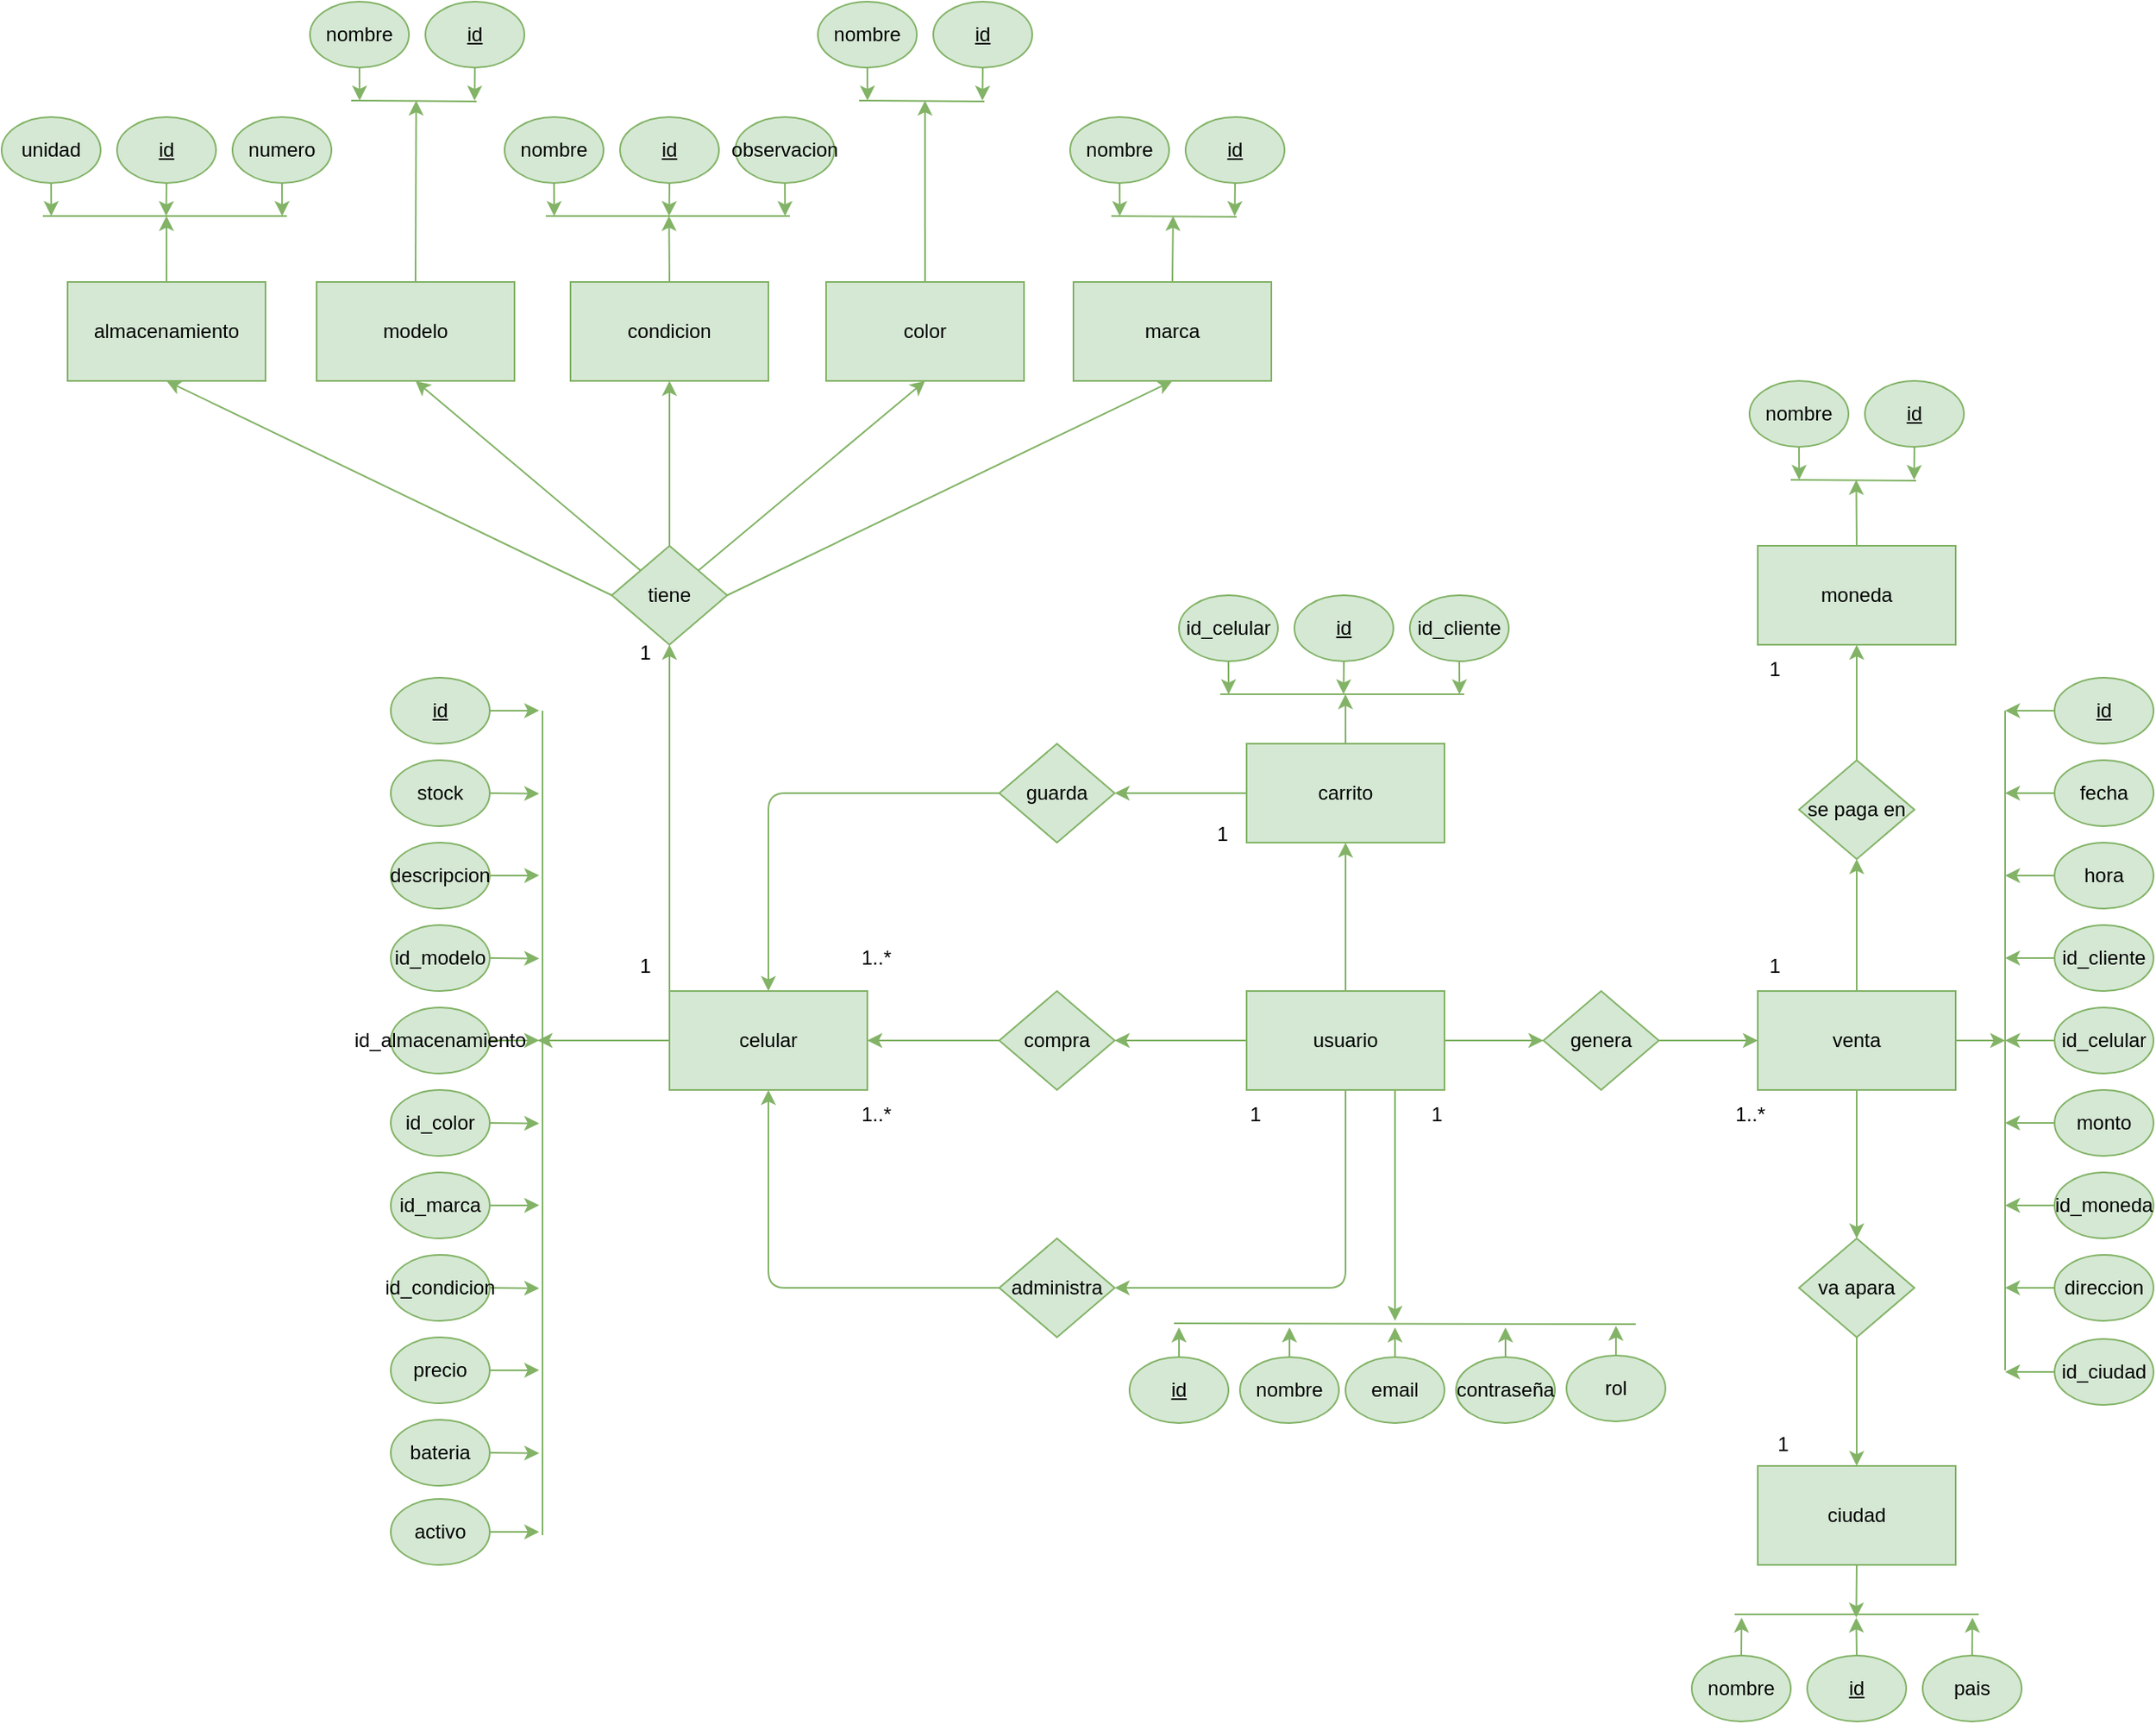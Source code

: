 <mxfile>
    <diagram id="zddCxgK0BgVcMAJ4Czrn" name="Page-1">
        <mxGraphModel dx="1606" dy="1636" grid="1" gridSize="10" guides="1" tooltips="1" connect="1" arrows="1" fold="1" page="1" pageScale="1" pageWidth="850" pageHeight="1100" math="0" shadow="0">
            <root>
                <mxCell id="0"/>
                <mxCell id="1" parent="0"/>
                <mxCell id="18" style="edgeStyle=none;html=1;exitX=0;exitY=0.5;exitDx=0;exitDy=0;entryX=1;entryY=0.5;entryDx=0;entryDy=0;fillColor=#d5e8d4;strokeColor=#82b366;" parent="1" source="3" target="16" edge="1">
                    <mxGeometry relative="1" as="geometry"/>
                </mxCell>
                <mxCell id="20" style="edgeStyle=none;html=1;exitX=0.5;exitY=1;exitDx=0;exitDy=0;entryX=1;entryY=0.5;entryDx=0;entryDy=0;fillColor=#d5e8d4;strokeColor=#82b366;" parent="1" source="3" target="17" edge="1">
                    <mxGeometry relative="1" as="geometry">
                        <Array as="points">
                            <mxPoint x="690" y="550"/>
                        </Array>
                    </mxGeometry>
                </mxCell>
                <mxCell id="39" style="edgeStyle=none;html=1;exitX=0.5;exitY=0;exitDx=0;exitDy=0;entryX=0.5;entryY=1;entryDx=0;entryDy=0;fillColor=#d5e8d4;strokeColor=#82b366;" parent="1" source="3" target="38" edge="1">
                    <mxGeometry relative="1" as="geometry"/>
                </mxCell>
                <mxCell id="49" style="edgeStyle=none;html=1;exitX=1;exitY=0.5;exitDx=0;exitDy=0;entryX=0;entryY=0.5;entryDx=0;entryDy=0;fillColor=#d5e8d4;strokeColor=#82b366;" parent="1" source="3" target="48" edge="1">
                    <mxGeometry relative="1" as="geometry"/>
                </mxCell>
                <mxCell id="77" style="edgeStyle=none;html=1;exitX=0.75;exitY=1;exitDx=0;exitDy=0;fillColor=#d5e8d4;strokeColor=#82b366;" parent="1" source="3" edge="1">
                    <mxGeometry relative="1" as="geometry">
                        <mxPoint x="720" y="570" as="targetPoint"/>
                    </mxGeometry>
                </mxCell>
                <mxCell id="3" value="usuario" style="rounded=0;whiteSpace=wrap;html=1;fillColor=#d5e8d4;strokeColor=#82b366;" parent="1" vertex="1">
                    <mxGeometry x="630" y="370" width="120" height="60" as="geometry"/>
                </mxCell>
                <mxCell id="26" style="edgeStyle=none;html=1;exitX=0;exitY=0.5;exitDx=0;exitDy=0;fillColor=#d5e8d4;strokeColor=#82b366;" parent="1" source="4" edge="1">
                    <mxGeometry relative="1" as="geometry">
                        <mxPoint x="200" y="400" as="targetPoint"/>
                    </mxGeometry>
                </mxCell>
                <mxCell id="110" style="edgeStyle=none;html=1;exitX=0;exitY=0;exitDx=0;exitDy=0;entryX=0.5;entryY=1;entryDx=0;entryDy=0;fillColor=#d5e8d4;strokeColor=#82b366;" edge="1" parent="1" source="4" target="109">
                    <mxGeometry relative="1" as="geometry"/>
                </mxCell>
                <mxCell id="4" value="celular" style="rounded=0;whiteSpace=wrap;html=1;fillColor=#d5e8d4;strokeColor=#82b366;" parent="1" vertex="1">
                    <mxGeometry x="280" y="370" width="120" height="60" as="geometry"/>
                </mxCell>
                <mxCell id="27" style="edgeStyle=none;html=1;exitX=1;exitY=0.5;exitDx=0;exitDy=0;fillColor=#d5e8d4;strokeColor=#82b366;" parent="1" source="6" edge="1">
                    <mxGeometry relative="1" as="geometry">
                        <mxPoint x="201.0" y="199.931" as="targetPoint"/>
                    </mxGeometry>
                </mxCell>
                <mxCell id="6" value="&lt;u&gt;id&lt;/u&gt;" style="ellipse;whiteSpace=wrap;html=1;fillColor=#d5e8d4;strokeColor=#82b366;" parent="1" vertex="1">
                    <mxGeometry x="111" y="180" width="60" height="40" as="geometry"/>
                </mxCell>
                <mxCell id="28" style="edgeStyle=none;html=1;exitX=1;exitY=0.5;exitDx=0;exitDy=0;fillColor=#d5e8d4;strokeColor=#82b366;" parent="1" source="7" edge="1">
                    <mxGeometry relative="1" as="geometry">
                        <mxPoint x="201.0" y="250.276" as="targetPoint"/>
                    </mxGeometry>
                </mxCell>
                <mxCell id="7" value="stock" style="ellipse;whiteSpace=wrap;html=1;fillColor=#d5e8d4;strokeColor=#82b366;" parent="1" vertex="1">
                    <mxGeometry x="111" y="230" width="60" height="40" as="geometry"/>
                </mxCell>
                <mxCell id="29" style="edgeStyle=none;html=1;exitX=1;exitY=0.5;exitDx=0;exitDy=0;fillColor=#d5e8d4;strokeColor=#82b366;" parent="1" source="8" edge="1">
                    <mxGeometry relative="1" as="geometry">
                        <mxPoint x="201.0" y="299.931" as="targetPoint"/>
                    </mxGeometry>
                </mxCell>
                <mxCell id="8" value="descripcion" style="ellipse;whiteSpace=wrap;html=1;fillColor=#d5e8d4;strokeColor=#82b366;" parent="1" vertex="1">
                    <mxGeometry x="111" y="280" width="60" height="40" as="geometry"/>
                </mxCell>
                <mxCell id="30" style="edgeStyle=none;html=1;exitX=1;exitY=0.5;exitDx=0;exitDy=0;fillColor=#d5e8d4;strokeColor=#82b366;" parent="1" source="9" edge="1">
                    <mxGeometry relative="1" as="geometry">
                        <mxPoint x="201.0" y="350.276" as="targetPoint"/>
                    </mxGeometry>
                </mxCell>
                <mxCell id="9" value="id_modelo" style="ellipse;whiteSpace=wrap;html=1;fillColor=#d5e8d4;strokeColor=#82b366;" parent="1" vertex="1">
                    <mxGeometry x="111" y="330" width="60" height="40" as="geometry"/>
                </mxCell>
                <mxCell id="32" style="edgeStyle=none;html=1;exitX=1;exitY=0.5;exitDx=0;exitDy=0;fillColor=#d5e8d4;strokeColor=#82b366;" parent="1" source="10" edge="1">
                    <mxGeometry relative="1" as="geometry">
                        <mxPoint x="201.0" y="450.276" as="targetPoint"/>
                    </mxGeometry>
                </mxCell>
                <mxCell id="10" value="id_color" style="ellipse;whiteSpace=wrap;html=1;fillColor=#d5e8d4;strokeColor=#82b366;" parent="1" vertex="1">
                    <mxGeometry x="111" y="430" width="60" height="40" as="geometry"/>
                </mxCell>
                <mxCell id="31" style="edgeStyle=none;html=1;exitX=1;exitY=0.5;exitDx=0;exitDy=0;fillColor=#d5e8d4;strokeColor=#82b366;" parent="1" source="11" edge="1">
                    <mxGeometry relative="1" as="geometry">
                        <mxPoint x="201.0" y="399.931" as="targetPoint"/>
                    </mxGeometry>
                </mxCell>
                <mxCell id="11" value="id_almacenamiento" style="ellipse;whiteSpace=wrap;html=1;fillColor=#d5e8d4;strokeColor=#82b366;" parent="1" vertex="1">
                    <mxGeometry x="111" y="380" width="60" height="40" as="geometry"/>
                </mxCell>
                <mxCell id="33" style="edgeStyle=none;html=1;exitX=1;exitY=0.5;exitDx=0;exitDy=0;fillColor=#d5e8d4;strokeColor=#82b366;" parent="1" source="12" edge="1">
                    <mxGeometry relative="1" as="geometry">
                        <mxPoint x="201.0" y="499.931" as="targetPoint"/>
                    </mxGeometry>
                </mxCell>
                <mxCell id="12" value="id_marca" style="ellipse;whiteSpace=wrap;html=1;fillColor=#d5e8d4;strokeColor=#82b366;" parent="1" vertex="1">
                    <mxGeometry x="111" y="480" width="60" height="40" as="geometry"/>
                </mxCell>
                <mxCell id="35" style="edgeStyle=none;html=1;exitX=1;exitY=0.5;exitDx=0;exitDy=0;fillColor=#d5e8d4;strokeColor=#82b366;" parent="1" source="13" edge="1">
                    <mxGeometry relative="1" as="geometry">
                        <mxPoint x="201.0" y="550.276" as="targetPoint"/>
                    </mxGeometry>
                </mxCell>
                <mxCell id="13" value="id_condicion" style="ellipse;whiteSpace=wrap;html=1;fillColor=#d5e8d4;strokeColor=#82b366;" parent="1" vertex="1">
                    <mxGeometry x="111" y="530" width="60" height="40" as="geometry"/>
                </mxCell>
                <mxCell id="36" style="edgeStyle=none;html=1;exitX=1;exitY=0.5;exitDx=0;exitDy=0;fillColor=#d5e8d4;strokeColor=#82b366;" parent="1" source="14" edge="1">
                    <mxGeometry relative="1" as="geometry">
                        <mxPoint x="201.0" y="599.931" as="targetPoint"/>
                    </mxGeometry>
                </mxCell>
                <mxCell id="14" value="precio" style="ellipse;whiteSpace=wrap;html=1;fillColor=#d5e8d4;strokeColor=#82b366;" parent="1" vertex="1">
                    <mxGeometry x="111" y="580" width="60" height="40" as="geometry"/>
                </mxCell>
                <mxCell id="37" style="edgeStyle=none;html=1;exitX=1;exitY=0.5;exitDx=0;exitDy=0;fillColor=#d5e8d4;strokeColor=#82b366;" parent="1" source="15" edge="1">
                    <mxGeometry relative="1" as="geometry">
                        <mxPoint x="201.0" y="650.276" as="targetPoint"/>
                    </mxGeometry>
                </mxCell>
                <mxCell id="15" value="bateria" style="ellipse;whiteSpace=wrap;html=1;fillColor=#d5e8d4;strokeColor=#82b366;" parent="1" vertex="1">
                    <mxGeometry x="111" y="630" width="60" height="40" as="geometry"/>
                </mxCell>
                <mxCell id="19" style="edgeStyle=none;html=1;exitX=0;exitY=0.5;exitDx=0;exitDy=0;entryX=1;entryY=0.5;entryDx=0;entryDy=0;fillColor=#d5e8d4;strokeColor=#82b366;" parent="1" source="16" target="4" edge="1">
                    <mxGeometry relative="1" as="geometry"/>
                </mxCell>
                <mxCell id="16" value="compra" style="rhombus;whiteSpace=wrap;html=1;fillColor=#d5e8d4;strokeColor=#82b366;" parent="1" vertex="1">
                    <mxGeometry x="480" y="370" width="70" height="60" as="geometry"/>
                </mxCell>
                <mxCell id="21" style="edgeStyle=none;html=1;exitX=0;exitY=0.5;exitDx=0;exitDy=0;entryX=0.5;entryY=1;entryDx=0;entryDy=0;fillColor=#d5e8d4;strokeColor=#82b366;" parent="1" source="17" target="4" edge="1">
                    <mxGeometry relative="1" as="geometry">
                        <Array as="points">
                            <mxPoint x="340" y="550"/>
                        </Array>
                    </mxGeometry>
                </mxCell>
                <mxCell id="17" value="administra" style="rhombus;whiteSpace=wrap;html=1;fillColor=#d5e8d4;strokeColor=#82b366;" parent="1" vertex="1">
                    <mxGeometry x="480" y="520" width="70" height="60" as="geometry"/>
                </mxCell>
                <mxCell id="22" value="1..*" style="text;html=1;align=center;verticalAlign=middle;resizable=0;points=[];autosize=1;strokeColor=none;fillColor=none;" parent="1" vertex="1">
                    <mxGeometry x="385" y="430" width="40" height="30" as="geometry"/>
                </mxCell>
                <mxCell id="23" value="1" style="text;html=1;align=center;verticalAlign=middle;resizable=0;points=[];autosize=1;strokeColor=none;fillColor=none;" parent="1" vertex="1">
                    <mxGeometry x="620" y="430" width="30" height="30" as="geometry"/>
                </mxCell>
                <mxCell id="24" value="" style="endArrow=none;html=1;fillColor=#d5e8d4;strokeColor=#82b366;" parent="1" edge="1">
                    <mxGeometry width="50" height="50" relative="1" as="geometry">
                        <mxPoint x="203" y="700" as="sourcePoint"/>
                        <mxPoint x="203" y="200" as="targetPoint"/>
                    </mxGeometry>
                </mxCell>
                <mxCell id="41" style="edgeStyle=none;html=1;exitX=0;exitY=0.5;exitDx=0;exitDy=0;entryX=1;entryY=0.5;entryDx=0;entryDy=0;fillColor=#d5e8d4;strokeColor=#82b366;" parent="1" source="38" target="40" edge="1">
                    <mxGeometry relative="1" as="geometry"/>
                </mxCell>
                <mxCell id="98" style="edgeStyle=none;html=1;exitX=0.5;exitY=0;exitDx=0;exitDy=0;fillColor=#d5e8d4;strokeColor=#82b366;" parent="1" source="38" edge="1">
                    <mxGeometry relative="1" as="geometry">
                        <mxPoint x="689.935" y="190" as="targetPoint"/>
                    </mxGeometry>
                </mxCell>
                <mxCell id="38" value="carrito" style="rounded=0;whiteSpace=wrap;html=1;fillColor=#d5e8d4;strokeColor=#82b366;" parent="1" vertex="1">
                    <mxGeometry x="630" y="220" width="120" height="60" as="geometry"/>
                </mxCell>
                <mxCell id="42" style="edgeStyle=none;html=1;exitX=0;exitY=0.5;exitDx=0;exitDy=0;entryX=0.5;entryY=0;entryDx=0;entryDy=0;fillColor=#d5e8d4;strokeColor=#82b366;" parent="1" source="40" target="4" edge="1">
                    <mxGeometry relative="1" as="geometry">
                        <Array as="points">
                            <mxPoint x="340" y="250"/>
                        </Array>
                    </mxGeometry>
                </mxCell>
                <mxCell id="40" value="guarda" style="rhombus;whiteSpace=wrap;html=1;fillColor=#d5e8d4;strokeColor=#82b366;" parent="1" vertex="1">
                    <mxGeometry x="480" y="220" width="70" height="60" as="geometry"/>
                </mxCell>
                <mxCell id="43" value="1..*" style="text;html=1;align=center;verticalAlign=middle;resizable=0;points=[];autosize=1;strokeColor=none;fillColor=none;" parent="1" vertex="1">
                    <mxGeometry x="385" y="335" width="40" height="30" as="geometry"/>
                </mxCell>
                <mxCell id="44" value="1" style="text;html=1;align=center;verticalAlign=middle;resizable=0;points=[];autosize=1;strokeColor=none;fillColor=none;" parent="1" vertex="1">
                    <mxGeometry x="600" y="260" width="30" height="30" as="geometry"/>
                </mxCell>
                <mxCell id="46" style="edgeStyle=none;html=1;exitX=1;exitY=0.5;exitDx=0;exitDy=0;fillColor=#d5e8d4;strokeColor=#82b366;" parent="1" source="45" edge="1">
                    <mxGeometry relative="1" as="geometry">
                        <mxPoint x="201" y="698" as="targetPoint"/>
                    </mxGeometry>
                </mxCell>
                <mxCell id="45" value="activo" style="ellipse;whiteSpace=wrap;html=1;fillColor=#d5e8d4;strokeColor=#82b366;" parent="1" vertex="1">
                    <mxGeometry x="111" y="678" width="60" height="40" as="geometry"/>
                </mxCell>
                <mxCell id="63" style="edgeStyle=none;html=1;exitX=1;exitY=0.5;exitDx=0;exitDy=0;fillColor=#d5e8d4;strokeColor=#82b366;" parent="1" source="47" edge="1">
                    <mxGeometry relative="1" as="geometry">
                        <mxPoint x="1090" y="400" as="targetPoint"/>
                    </mxGeometry>
                </mxCell>
                <mxCell id="161" style="edgeStyle=none;html=1;exitX=0.5;exitY=0;exitDx=0;exitDy=0;entryX=0.5;entryY=1;entryDx=0;entryDy=0;fillColor=#d5e8d4;strokeColor=#82b366;" edge="1" parent="1" source="47" target="157">
                    <mxGeometry relative="1" as="geometry"/>
                </mxCell>
                <mxCell id="163" style="edgeStyle=none;html=1;exitX=0.5;exitY=1;exitDx=0;exitDy=0;fillColor=#d5e8d4;strokeColor=#82b366;" edge="1" parent="1" source="47">
                    <mxGeometry relative="1" as="geometry">
                        <mxPoint x="1000" y="520" as="targetPoint"/>
                    </mxGeometry>
                </mxCell>
                <mxCell id="47" value="venta" style="rounded=0;whiteSpace=wrap;html=1;fillColor=#d5e8d4;strokeColor=#82b366;" parent="1" vertex="1">
                    <mxGeometry x="940" y="370" width="120" height="60" as="geometry"/>
                </mxCell>
                <mxCell id="50" style="edgeStyle=none;html=1;exitX=1;exitY=0.5;exitDx=0;exitDy=0;entryX=0;entryY=0.5;entryDx=0;entryDy=0;fillColor=#d5e8d4;strokeColor=#82b366;" parent="1" source="48" target="47" edge="1">
                    <mxGeometry relative="1" as="geometry"/>
                </mxCell>
                <mxCell id="48" value="genera" style="rhombus;whiteSpace=wrap;html=1;fillColor=#d5e8d4;strokeColor=#82b366;" parent="1" vertex="1">
                    <mxGeometry x="810" y="370" width="70" height="60" as="geometry"/>
                </mxCell>
                <mxCell id="51" value="1" style="text;html=1;align=center;verticalAlign=middle;resizable=0;points=[];autosize=1;strokeColor=none;fillColor=none;" parent="1" vertex="1">
                    <mxGeometry x="730" y="430" width="30" height="30" as="geometry"/>
                </mxCell>
                <mxCell id="52" value="1..*" style="text;html=1;align=center;verticalAlign=middle;resizable=0;points=[];autosize=1;strokeColor=none;fillColor=none;" parent="1" vertex="1">
                    <mxGeometry x="915" y="430" width="40" height="30" as="geometry"/>
                </mxCell>
                <mxCell id="68" style="edgeStyle=none;html=1;exitX=0;exitY=0.5;exitDx=0;exitDy=0;fillColor=#d5e8d4;strokeColor=#82b366;" parent="1" source="53" edge="1">
                    <mxGeometry relative="1" as="geometry">
                        <mxPoint x="1090" y="200" as="targetPoint"/>
                    </mxGeometry>
                </mxCell>
                <mxCell id="53" value="&lt;u&gt;id&lt;/u&gt;" style="ellipse;whiteSpace=wrap;html=1;fillColor=#d5e8d4;strokeColor=#82b366;" parent="1" vertex="1">
                    <mxGeometry x="1120" y="180" width="60" height="40" as="geometry"/>
                </mxCell>
                <mxCell id="67" style="edgeStyle=none;html=1;exitX=0;exitY=0.5;exitDx=0;exitDy=0;fillColor=#d5e8d4;strokeColor=#82b366;" parent="1" source="54" edge="1">
                    <mxGeometry relative="1" as="geometry">
                        <mxPoint x="1090" y="250" as="targetPoint"/>
                    </mxGeometry>
                </mxCell>
                <mxCell id="54" value="fecha" style="ellipse;whiteSpace=wrap;html=1;fillColor=#d5e8d4;strokeColor=#82b366;" parent="1" vertex="1">
                    <mxGeometry x="1120" y="230" width="60" height="40" as="geometry"/>
                </mxCell>
                <mxCell id="66" style="edgeStyle=none;html=1;exitX=0;exitY=0.5;exitDx=0;exitDy=0;fillColor=#d5e8d4;strokeColor=#82b366;" parent="1" source="55" edge="1">
                    <mxGeometry relative="1" as="geometry">
                        <mxPoint x="1090" y="300" as="targetPoint"/>
                    </mxGeometry>
                </mxCell>
                <mxCell id="55" value="hora" style="ellipse;whiteSpace=wrap;html=1;fillColor=#d5e8d4;strokeColor=#82b366;" parent="1" vertex="1">
                    <mxGeometry x="1120" y="280" width="60" height="40" as="geometry"/>
                </mxCell>
                <mxCell id="65" style="edgeStyle=none;html=1;exitX=0;exitY=0.5;exitDx=0;exitDy=0;fillColor=#d5e8d4;strokeColor=#82b366;" parent="1" source="56" edge="1">
                    <mxGeometry relative="1" as="geometry">
                        <mxPoint x="1090" y="350" as="targetPoint"/>
                    </mxGeometry>
                </mxCell>
                <mxCell id="56" value="id_cliente" style="ellipse;whiteSpace=wrap;html=1;fillColor=#d5e8d4;strokeColor=#82b366;" parent="1" vertex="1">
                    <mxGeometry x="1120" y="330" width="60" height="40" as="geometry"/>
                </mxCell>
                <mxCell id="71" style="edgeStyle=none;html=1;exitX=0;exitY=0.5;exitDx=0;exitDy=0;fillColor=#d5e8d4;strokeColor=#82b366;" parent="1" source="57" edge="1">
                    <mxGeometry relative="1" as="geometry">
                        <mxPoint x="1090" y="450" as="targetPoint"/>
                    </mxGeometry>
                </mxCell>
                <mxCell id="57" value="monto" style="ellipse;whiteSpace=wrap;html=1;fillColor=#d5e8d4;strokeColor=#82b366;" parent="1" vertex="1">
                    <mxGeometry x="1120" y="430" width="60" height="40" as="geometry"/>
                </mxCell>
                <mxCell id="64" style="edgeStyle=none;html=1;exitX=0;exitY=0.5;exitDx=0;exitDy=0;fillColor=#d5e8d4;strokeColor=#82b366;" parent="1" source="58" edge="1">
                    <mxGeometry relative="1" as="geometry">
                        <mxPoint x="1090" y="400" as="targetPoint"/>
                    </mxGeometry>
                </mxCell>
                <mxCell id="58" value="id_celular" style="ellipse;whiteSpace=wrap;html=1;fillColor=#d5e8d4;strokeColor=#82b366;" parent="1" vertex="1">
                    <mxGeometry x="1120" y="380" width="60" height="40" as="geometry"/>
                </mxCell>
                <mxCell id="70" style="edgeStyle=none;html=1;exitX=0;exitY=0.5;exitDx=0;exitDy=0;fillColor=#d5e8d4;strokeColor=#82b366;" parent="1" source="59" edge="1">
                    <mxGeometry relative="1" as="geometry">
                        <mxPoint x="1090" y="500" as="targetPoint"/>
                    </mxGeometry>
                </mxCell>
                <mxCell id="59" value="id_moneda" style="ellipse;whiteSpace=wrap;html=1;fillColor=#d5e8d4;strokeColor=#82b366;" parent="1" vertex="1">
                    <mxGeometry x="1120" y="480" width="60" height="40" as="geometry"/>
                </mxCell>
                <mxCell id="73" style="edgeStyle=none;html=1;exitX=0;exitY=0.5;exitDx=0;exitDy=0;fillColor=#d5e8d4;strokeColor=#82b366;" parent="1" source="60" edge="1">
                    <mxGeometry relative="1" as="geometry">
                        <mxPoint x="1090" y="550" as="targetPoint"/>
                    </mxGeometry>
                </mxCell>
                <mxCell id="60" value="direccion" style="ellipse;whiteSpace=wrap;html=1;fillColor=#d5e8d4;strokeColor=#82b366;" parent="1" vertex="1">
                    <mxGeometry x="1120" y="530" width="60" height="40" as="geometry"/>
                </mxCell>
                <mxCell id="74" style="edgeStyle=none;html=1;exitX=0;exitY=0.5;exitDx=0;exitDy=0;fillColor=#d5e8d4;strokeColor=#82b366;" parent="1" source="61" edge="1">
                    <mxGeometry relative="1" as="geometry">
                        <mxPoint x="1090" y="601" as="targetPoint"/>
                    </mxGeometry>
                </mxCell>
                <mxCell id="61" value="id_ciudad" style="ellipse;whiteSpace=wrap;html=1;fillColor=#d5e8d4;strokeColor=#82b366;" parent="1" vertex="1">
                    <mxGeometry x="1120" y="581" width="60" height="40" as="geometry"/>
                </mxCell>
                <mxCell id="62" value="" style="endArrow=none;html=1;fillColor=#d5e8d4;strokeColor=#82b366;" parent="1" edge="1">
                    <mxGeometry width="50" height="50" relative="1" as="geometry">
                        <mxPoint x="1090" y="600" as="sourcePoint"/>
                        <mxPoint x="1090" y="200" as="targetPoint"/>
                    </mxGeometry>
                </mxCell>
                <mxCell id="91" style="edgeStyle=none;html=1;exitX=0.5;exitY=0;exitDx=0;exitDy=0;fillColor=#d5e8d4;strokeColor=#82b366;" parent="1" source="83" edge="1">
                    <mxGeometry relative="1" as="geometry">
                        <mxPoint x="589" y="574" as="targetPoint"/>
                    </mxGeometry>
                </mxCell>
                <mxCell id="83" value="&lt;u&gt;id&lt;/u&gt;" style="ellipse;whiteSpace=wrap;html=1;fillColor=#d5e8d4;strokeColor=#82b366;" parent="1" vertex="1">
                    <mxGeometry x="559" y="592" width="60" height="40" as="geometry"/>
                </mxCell>
                <mxCell id="92" style="edgeStyle=none;html=1;exitX=0.5;exitY=0;exitDx=0;exitDy=0;fillColor=#d5e8d4;strokeColor=#82b366;" parent="1" source="84" edge="1">
                    <mxGeometry relative="1" as="geometry">
                        <mxPoint x="656" y="574" as="targetPoint"/>
                    </mxGeometry>
                </mxCell>
                <mxCell id="84" value="nombre" style="ellipse;whiteSpace=wrap;html=1;fillColor=#d5e8d4;strokeColor=#82b366;" parent="1" vertex="1">
                    <mxGeometry x="626" y="592" width="60" height="40" as="geometry"/>
                </mxCell>
                <mxCell id="93" style="edgeStyle=none;html=1;exitX=0.5;exitY=0;exitDx=0;exitDy=0;fillColor=#d5e8d4;strokeColor=#82b366;" parent="1" source="85" edge="1">
                    <mxGeometry relative="1" as="geometry">
                        <mxPoint x="720" y="574" as="targetPoint"/>
                    </mxGeometry>
                </mxCell>
                <mxCell id="85" value="email" style="ellipse;whiteSpace=wrap;html=1;fillColor=#d5e8d4;strokeColor=#82b366;" parent="1" vertex="1">
                    <mxGeometry x="690" y="592" width="60" height="40" as="geometry"/>
                </mxCell>
                <mxCell id="94" style="edgeStyle=none;html=1;exitX=0.5;exitY=0;exitDx=0;exitDy=0;fillColor=#d5e8d4;strokeColor=#82b366;" parent="1" source="86" edge="1">
                    <mxGeometry relative="1" as="geometry">
                        <mxPoint x="787" y="574" as="targetPoint"/>
                    </mxGeometry>
                </mxCell>
                <mxCell id="86" value="contraseña" style="ellipse;whiteSpace=wrap;html=1;fillColor=#d5e8d4;strokeColor=#82b366;" parent="1" vertex="1">
                    <mxGeometry x="757" y="592" width="60" height="40" as="geometry"/>
                </mxCell>
                <mxCell id="88" value="" style="endArrow=none;html=1;fillColor=#d5e8d4;strokeColor=#82b366;" parent="1" edge="1">
                    <mxGeometry width="50" height="50" relative="1" as="geometry">
                        <mxPoint x="586" y="571.5" as="sourcePoint"/>
                        <mxPoint x="866" y="572" as="targetPoint"/>
                    </mxGeometry>
                </mxCell>
                <mxCell id="99" style="edgeStyle=none;html=1;exitX=0.5;exitY=1;exitDx=0;exitDy=0;fillColor=#d5e8d4;strokeColor=#82b366;" parent="1" source="95" edge="1">
                    <mxGeometry relative="1" as="geometry">
                        <mxPoint x="619.097" y="190" as="targetPoint"/>
                    </mxGeometry>
                </mxCell>
                <mxCell id="95" value="id_celular" style="ellipse;whiteSpace=wrap;html=1;fillColor=#d5e8d4;strokeColor=#82b366;" parent="1" vertex="1">
                    <mxGeometry x="589" y="130" width="60" height="40" as="geometry"/>
                </mxCell>
                <mxCell id="100" style="edgeStyle=none;html=1;exitX=0.5;exitY=1;exitDx=0;exitDy=0;fillColor=#d5e8d4;strokeColor=#82b366;" parent="1" source="96" edge="1">
                    <mxGeometry relative="1" as="geometry">
                        <mxPoint x="688.774" y="190" as="targetPoint"/>
                    </mxGeometry>
                </mxCell>
                <mxCell id="96" value="&lt;u&gt;id&lt;/u&gt;" style="ellipse;whiteSpace=wrap;html=1;fillColor=#d5e8d4;strokeColor=#82b366;" parent="1" vertex="1">
                    <mxGeometry x="659" y="130" width="60" height="40" as="geometry"/>
                </mxCell>
                <mxCell id="97" value="" style="endArrow=none;html=1;fillColor=#d5e8d4;strokeColor=#82b366;" parent="1" edge="1">
                    <mxGeometry width="50" height="50" relative="1" as="geometry">
                        <mxPoint x="614" y="190" as="sourcePoint"/>
                        <mxPoint x="762" y="190" as="targetPoint"/>
                    </mxGeometry>
                </mxCell>
                <mxCell id="102" style="edgeStyle=none;html=1;exitX=0.5;exitY=1;exitDx=0;exitDy=0;fillColor=#d5e8d4;strokeColor=#82b366;" parent="1" source="101" edge="1">
                    <mxGeometry relative="1" as="geometry">
                        <mxPoint x="759.111" y="190" as="targetPoint"/>
                    </mxGeometry>
                </mxCell>
                <mxCell id="101" value="id_cliente" style="ellipse;whiteSpace=wrap;html=1;fillColor=#d5e8d4;strokeColor=#82b366;" parent="1" vertex="1">
                    <mxGeometry x="729" y="130" width="60" height="40" as="geometry"/>
                </mxCell>
                <mxCell id="105" style="edgeStyle=none;html=1;exitX=0.5;exitY=0;exitDx=0;exitDy=0;fillColor=#d5e8d4;strokeColor=#82b366;" parent="1" source="106" edge="1">
                    <mxGeometry relative="1" as="geometry">
                        <mxPoint x="854" y="573" as="targetPoint"/>
                    </mxGeometry>
                </mxCell>
                <mxCell id="106" value="rol" style="ellipse;whiteSpace=wrap;html=1;fillColor=#d5e8d4;strokeColor=#82b366;" parent="1" vertex="1">
                    <mxGeometry x="824" y="591" width="60" height="40" as="geometry"/>
                </mxCell>
                <mxCell id="116" style="edgeStyle=none;html=1;exitX=0.5;exitY=0;exitDx=0;exitDy=0;entryX=0.5;entryY=1;entryDx=0;entryDy=0;fillColor=#d5e8d4;strokeColor=#82b366;" edge="1" parent="1" source="109" target="113">
                    <mxGeometry relative="1" as="geometry"/>
                </mxCell>
                <mxCell id="117" style="edgeStyle=none;html=1;exitX=0;exitY=0;exitDx=0;exitDy=0;entryX=0.5;entryY=1;entryDx=0;entryDy=0;fillColor=#d5e8d4;strokeColor=#82b366;" edge="1" parent="1" source="109" target="111">
                    <mxGeometry relative="1" as="geometry"/>
                </mxCell>
                <mxCell id="118" style="edgeStyle=none;html=1;exitX=0;exitY=0.5;exitDx=0;exitDy=0;entryX=0.5;entryY=1;entryDx=0;entryDy=0;fillColor=#d5e8d4;strokeColor=#82b366;" edge="1" parent="1" source="109" target="114">
                    <mxGeometry relative="1" as="geometry"/>
                </mxCell>
                <mxCell id="119" style="edgeStyle=none;html=1;exitX=1;exitY=0;exitDx=0;exitDy=0;entryX=0.5;entryY=1;entryDx=0;entryDy=0;fillColor=#d5e8d4;strokeColor=#82b366;" edge="1" parent="1" source="109" target="112">
                    <mxGeometry relative="1" as="geometry"/>
                </mxCell>
                <mxCell id="120" style="edgeStyle=none;html=1;exitX=1;exitY=0.5;exitDx=0;exitDy=0;entryX=0.5;entryY=1;entryDx=0;entryDy=0;fillColor=#d5e8d4;strokeColor=#82b366;" edge="1" parent="1" source="109" target="115">
                    <mxGeometry relative="1" as="geometry"/>
                </mxCell>
                <mxCell id="109" value="tiene" style="rhombus;whiteSpace=wrap;html=1;fillColor=#d5e8d4;strokeColor=#82b366;" vertex="1" parent="1">
                    <mxGeometry x="245" y="100" width="70" height="60" as="geometry"/>
                </mxCell>
                <mxCell id="148" style="edgeStyle=none;html=1;exitX=0.5;exitY=0;exitDx=0;exitDy=0;fillColor=#d5e8d4;strokeColor=#82b366;" edge="1" parent="1" source="111">
                    <mxGeometry relative="1" as="geometry">
                        <mxPoint x="126.381" y="-170" as="targetPoint"/>
                    </mxGeometry>
                </mxCell>
                <mxCell id="111" value="modelo" style="rounded=0;whiteSpace=wrap;html=1;fillColor=#d5e8d4;strokeColor=#82b366;" vertex="1" parent="1">
                    <mxGeometry x="66" y="-60" width="120" height="60" as="geometry"/>
                </mxCell>
                <mxCell id="136" style="edgeStyle=none;html=1;exitX=0.5;exitY=0;exitDx=0;exitDy=0;fillColor=#d5e8d4;strokeColor=#82b366;" edge="1" parent="1" source="112">
                    <mxGeometry relative="1" as="geometry">
                        <mxPoint x="434.952" y="-170" as="targetPoint"/>
                    </mxGeometry>
                </mxCell>
                <mxCell id="112" value="color" style="rounded=0;whiteSpace=wrap;html=1;fillColor=#d5e8d4;strokeColor=#82b366;" vertex="1" parent="1">
                    <mxGeometry x="375" y="-60" width="120" height="60" as="geometry"/>
                </mxCell>
                <mxCell id="128" style="edgeStyle=none;html=1;exitX=0.5;exitY=0;exitDx=0;exitDy=0;fillColor=#d5e8d4;strokeColor=#82b366;" edge="1" parent="1" source="113">
                    <mxGeometry relative="1" as="geometry">
                        <mxPoint x="279.714" y="-100" as="targetPoint"/>
                    </mxGeometry>
                </mxCell>
                <mxCell id="113" value="condicion" style="rounded=0;whiteSpace=wrap;html=1;fillColor=#d5e8d4;strokeColor=#82b366;" vertex="1" parent="1">
                    <mxGeometry x="220" y="-60" width="120" height="60" as="geometry"/>
                </mxCell>
                <mxCell id="156" style="edgeStyle=none;html=1;exitX=0.5;exitY=0;exitDx=0;exitDy=0;fillColor=#d5e8d4;strokeColor=#82b366;" edge="1" parent="1" source="114">
                    <mxGeometry relative="1" as="geometry">
                        <mxPoint x="-25.048" y="-100" as="targetPoint"/>
                    </mxGeometry>
                </mxCell>
                <mxCell id="114" value="almacenamiento" style="rounded=0;whiteSpace=wrap;html=1;fillColor=#d5e8d4;strokeColor=#82b366;" vertex="1" parent="1">
                    <mxGeometry x="-85" y="-60" width="120" height="60" as="geometry"/>
                </mxCell>
                <mxCell id="147" style="edgeStyle=none;html=1;exitX=0.5;exitY=0;exitDx=0;exitDy=0;fillColor=#d5e8d4;strokeColor=#82b366;" edge="1" parent="1" source="115">
                    <mxGeometry relative="1" as="geometry">
                        <mxPoint x="585.429" y="-100" as="targetPoint"/>
                    </mxGeometry>
                </mxCell>
                <mxCell id="115" value="marca" style="rounded=0;whiteSpace=wrap;html=1;fillColor=#d5e8d4;strokeColor=#82b366;" vertex="1" parent="1">
                    <mxGeometry x="525" y="-60" width="120" height="60" as="geometry"/>
                </mxCell>
                <mxCell id="121" style="edgeStyle=none;html=1;exitX=0.5;exitY=1;exitDx=0;exitDy=0;fillColor=#d5e8d4;strokeColor=#82b366;" edge="1" parent="1" source="122">
                    <mxGeometry relative="1" as="geometry">
                        <mxPoint x="210.097" y="-100" as="targetPoint"/>
                    </mxGeometry>
                </mxCell>
                <mxCell id="122" value="nombre" style="ellipse;whiteSpace=wrap;html=1;fillColor=#d5e8d4;strokeColor=#82b366;" vertex="1" parent="1">
                    <mxGeometry x="180" y="-160" width="60" height="40" as="geometry"/>
                </mxCell>
                <mxCell id="123" style="edgeStyle=none;html=1;exitX=0.5;exitY=1;exitDx=0;exitDy=0;fillColor=#d5e8d4;strokeColor=#82b366;" edge="1" parent="1" source="124">
                    <mxGeometry relative="1" as="geometry">
                        <mxPoint x="279.774" y="-100" as="targetPoint"/>
                    </mxGeometry>
                </mxCell>
                <mxCell id="124" value="&lt;u&gt;id&lt;/u&gt;" style="ellipse;whiteSpace=wrap;html=1;fillColor=#d5e8d4;strokeColor=#82b366;" vertex="1" parent="1">
                    <mxGeometry x="250" y="-160" width="60" height="40" as="geometry"/>
                </mxCell>
                <mxCell id="125" value="" style="endArrow=none;html=1;fillColor=#d5e8d4;strokeColor=#82b366;" edge="1" parent="1">
                    <mxGeometry width="50" height="50" relative="1" as="geometry">
                        <mxPoint x="205" y="-100" as="sourcePoint"/>
                        <mxPoint x="353" y="-100" as="targetPoint"/>
                    </mxGeometry>
                </mxCell>
                <mxCell id="126" style="edgeStyle=none;html=1;exitX=0.5;exitY=1;exitDx=0;exitDy=0;fillColor=#d5e8d4;strokeColor=#82b366;" edge="1" parent="1" source="127">
                    <mxGeometry relative="1" as="geometry">
                        <mxPoint x="350.111" y="-100" as="targetPoint"/>
                    </mxGeometry>
                </mxCell>
                <mxCell id="127" value="observacion" style="ellipse;whiteSpace=wrap;html=1;fillColor=#d5e8d4;strokeColor=#82b366;" vertex="1" parent="1">
                    <mxGeometry x="320" y="-160" width="60" height="40" as="geometry"/>
                </mxCell>
                <mxCell id="129" style="edgeStyle=none;html=1;exitX=0.5;exitY=1;exitDx=0;exitDy=0;fillColor=#d5e8d4;strokeColor=#82b366;" edge="1" parent="1" source="130">
                    <mxGeometry relative="1" as="geometry">
                        <mxPoint x="400.097" y="-170" as="targetPoint"/>
                    </mxGeometry>
                </mxCell>
                <mxCell id="130" value="nombre" style="ellipse;whiteSpace=wrap;html=1;fillColor=#d5e8d4;strokeColor=#82b366;" vertex="1" parent="1">
                    <mxGeometry x="370" y="-230" width="60" height="40" as="geometry"/>
                </mxCell>
                <mxCell id="131" style="edgeStyle=none;html=1;exitX=0.5;exitY=1;exitDx=0;exitDy=0;fillColor=#d5e8d4;strokeColor=#82b366;" edge="1" parent="1" source="132">
                    <mxGeometry relative="1" as="geometry">
                        <mxPoint x="469.774" y="-170" as="targetPoint"/>
                    </mxGeometry>
                </mxCell>
                <mxCell id="132" value="&lt;u&gt;id&lt;/u&gt;" style="ellipse;whiteSpace=wrap;html=1;fillColor=#d5e8d4;strokeColor=#82b366;" vertex="1" parent="1">
                    <mxGeometry x="440" y="-230" width="60" height="40" as="geometry"/>
                </mxCell>
                <mxCell id="133" value="" style="endArrow=none;html=1;fillColor=#d5e8d4;strokeColor=#82b366;" edge="1" parent="1">
                    <mxGeometry width="50" height="50" relative="1" as="geometry">
                        <mxPoint x="395" y="-170" as="sourcePoint"/>
                        <mxPoint x="471" y="-169.52" as="targetPoint"/>
                    </mxGeometry>
                </mxCell>
                <mxCell id="137" style="edgeStyle=none;html=1;exitX=0.5;exitY=1;exitDx=0;exitDy=0;fillColor=#d5e8d4;strokeColor=#82b366;" edge="1" parent="1" source="138">
                    <mxGeometry relative="1" as="geometry">
                        <mxPoint x="553.097" y="-100" as="targetPoint"/>
                    </mxGeometry>
                </mxCell>
                <mxCell id="138" value="nombre" style="ellipse;whiteSpace=wrap;html=1;fillColor=#d5e8d4;strokeColor=#82b366;" vertex="1" parent="1">
                    <mxGeometry x="523" y="-160" width="60" height="40" as="geometry"/>
                </mxCell>
                <mxCell id="139" style="edgeStyle=none;html=1;exitX=0.5;exitY=1;exitDx=0;exitDy=0;fillColor=#d5e8d4;strokeColor=#82b366;" edge="1" parent="1" source="140">
                    <mxGeometry relative="1" as="geometry">
                        <mxPoint x="622.774" y="-100" as="targetPoint"/>
                    </mxGeometry>
                </mxCell>
                <mxCell id="140" value="&lt;u&gt;id&lt;/u&gt;" style="ellipse;whiteSpace=wrap;html=1;fillColor=#d5e8d4;strokeColor=#82b366;" vertex="1" parent="1">
                    <mxGeometry x="593" y="-160" width="60" height="40" as="geometry"/>
                </mxCell>
                <mxCell id="141" value="" style="endArrow=none;html=1;fillColor=#d5e8d4;strokeColor=#82b366;" edge="1" parent="1">
                    <mxGeometry width="50" height="50" relative="1" as="geometry">
                        <mxPoint x="548" y="-100" as="sourcePoint"/>
                        <mxPoint x="624" y="-99.52" as="targetPoint"/>
                    </mxGeometry>
                </mxCell>
                <mxCell id="142" style="edgeStyle=none;html=1;exitX=0.5;exitY=1;exitDx=0;exitDy=0;fillColor=#d5e8d4;strokeColor=#82b366;" edge="1" parent="1" source="143">
                    <mxGeometry relative="1" as="geometry">
                        <mxPoint x="92.097" y="-170" as="targetPoint"/>
                    </mxGeometry>
                </mxCell>
                <mxCell id="143" value="nombre" style="ellipse;whiteSpace=wrap;html=1;fillColor=#d5e8d4;strokeColor=#82b366;" vertex="1" parent="1">
                    <mxGeometry x="62" y="-230" width="60" height="40" as="geometry"/>
                </mxCell>
                <mxCell id="144" style="edgeStyle=none;html=1;exitX=0.5;exitY=1;exitDx=0;exitDy=0;fillColor=#d5e8d4;strokeColor=#82b366;" edge="1" parent="1" source="145">
                    <mxGeometry relative="1" as="geometry">
                        <mxPoint x="161.774" y="-170" as="targetPoint"/>
                    </mxGeometry>
                </mxCell>
                <mxCell id="145" value="&lt;u&gt;id&lt;/u&gt;" style="ellipse;whiteSpace=wrap;html=1;fillColor=#d5e8d4;strokeColor=#82b366;" vertex="1" parent="1">
                    <mxGeometry x="132" y="-230" width="60" height="40" as="geometry"/>
                </mxCell>
                <mxCell id="146" value="" style="endArrow=none;html=1;fillColor=#d5e8d4;strokeColor=#82b366;" edge="1" parent="1">
                    <mxGeometry width="50" height="50" relative="1" as="geometry">
                        <mxPoint x="87" y="-170" as="sourcePoint"/>
                        <mxPoint x="163" y="-169.52" as="targetPoint"/>
                    </mxGeometry>
                </mxCell>
                <mxCell id="149" style="edgeStyle=none;html=1;exitX=0.5;exitY=1;exitDx=0;exitDy=0;fillColor=#d5e8d4;strokeColor=#82b366;" edge="1" parent="1" source="150">
                    <mxGeometry relative="1" as="geometry">
                        <mxPoint x="-94.903" y="-100" as="targetPoint"/>
                    </mxGeometry>
                </mxCell>
                <mxCell id="150" value="unidad" style="ellipse;whiteSpace=wrap;html=1;fillColor=#d5e8d4;strokeColor=#82b366;" vertex="1" parent="1">
                    <mxGeometry x="-125" y="-160" width="60" height="40" as="geometry"/>
                </mxCell>
                <mxCell id="151" style="edgeStyle=none;html=1;exitX=0.5;exitY=1;exitDx=0;exitDy=0;fillColor=#d5e8d4;strokeColor=#82b366;" edge="1" parent="1" source="152">
                    <mxGeometry relative="1" as="geometry">
                        <mxPoint x="-25.226" y="-100" as="targetPoint"/>
                    </mxGeometry>
                </mxCell>
                <mxCell id="152" value="&lt;u&gt;id&lt;/u&gt;" style="ellipse;whiteSpace=wrap;html=1;fillColor=#d5e8d4;strokeColor=#82b366;" vertex="1" parent="1">
                    <mxGeometry x="-55" y="-160" width="60" height="40" as="geometry"/>
                </mxCell>
                <mxCell id="153" value="" style="endArrow=none;html=1;fillColor=#d5e8d4;strokeColor=#82b366;" edge="1" parent="1">
                    <mxGeometry width="50" height="50" relative="1" as="geometry">
                        <mxPoint x="-100" y="-100" as="sourcePoint"/>
                        <mxPoint x="48" y="-100" as="targetPoint"/>
                    </mxGeometry>
                </mxCell>
                <mxCell id="154" style="edgeStyle=none;html=1;exitX=0.5;exitY=1;exitDx=0;exitDy=0;fillColor=#d5e8d4;strokeColor=#82b366;" edge="1" parent="1" source="155">
                    <mxGeometry relative="1" as="geometry">
                        <mxPoint x="45.111" y="-100" as="targetPoint"/>
                    </mxGeometry>
                </mxCell>
                <mxCell id="155" value="numero" style="ellipse;whiteSpace=wrap;html=1;fillColor=#d5e8d4;strokeColor=#82b366;" vertex="1" parent="1">
                    <mxGeometry x="15" y="-160" width="60" height="40" as="geometry"/>
                </mxCell>
                <mxCell id="162" style="edgeStyle=none;html=1;exitX=0.5;exitY=0;exitDx=0;exitDy=0;entryX=0.5;entryY=1;entryDx=0;entryDy=0;fillColor=#d5e8d4;strokeColor=#82b366;" edge="1" parent="1" source="157" target="160">
                    <mxGeometry relative="1" as="geometry"/>
                </mxCell>
                <mxCell id="157" value="se paga en" style="rhombus;whiteSpace=wrap;html=1;fillColor=#d5e8d4;strokeColor=#82b366;" vertex="1" parent="1">
                    <mxGeometry x="965" y="230" width="70" height="60" as="geometry"/>
                </mxCell>
                <mxCell id="166" style="edgeStyle=none;html=1;exitX=0.5;exitY=1;exitDx=0;exitDy=0;entryX=0.5;entryY=0;entryDx=0;entryDy=0;fillColor=#d5e8d4;strokeColor=#82b366;" edge="1" parent="1" source="158" target="164">
                    <mxGeometry relative="1" as="geometry"/>
                </mxCell>
                <mxCell id="158" value="va apara" style="rhombus;whiteSpace=wrap;html=1;fillColor=#d5e8d4;strokeColor=#82b366;" vertex="1" parent="1">
                    <mxGeometry x="965" y="520" width="70" height="60" as="geometry"/>
                </mxCell>
                <mxCell id="191" style="edgeStyle=none;html=1;exitX=0.5;exitY=0;exitDx=0;exitDy=0;fillColor=#d5e8d4;strokeColor=#82b366;" edge="1" parent="1" source="160">
                    <mxGeometry relative="1" as="geometry">
                        <mxPoint x="999.714" y="60" as="targetPoint"/>
                    </mxGeometry>
                </mxCell>
                <mxCell id="160" value="moneda" style="rounded=0;whiteSpace=wrap;html=1;fillColor=#d5e8d4;strokeColor=#82b366;" vertex="1" parent="1">
                    <mxGeometry x="940" y="100" width="120" height="60" as="geometry"/>
                </mxCell>
                <mxCell id="180" style="edgeStyle=none;html=1;exitX=0.5;exitY=1;exitDx=0;exitDy=0;fillColor=#d5e8d4;strokeColor=#82b366;" edge="1" parent="1" source="164">
                    <mxGeometry relative="1" as="geometry">
                        <mxPoint x="999.714" y="750" as="targetPoint"/>
                    </mxGeometry>
                </mxCell>
                <mxCell id="164" value="ciudad" style="rounded=0;whiteSpace=wrap;html=1;fillColor=#d5e8d4;strokeColor=#82b366;" vertex="1" parent="1">
                    <mxGeometry x="940" y="658" width="120" height="60" as="geometry"/>
                </mxCell>
                <mxCell id="177" style="edgeStyle=none;html=1;exitX=0.5;exitY=0;exitDx=0;exitDy=0;fillColor=#d5e8d4;strokeColor=#82b366;" edge="1" parent="1" source="168">
                    <mxGeometry relative="1" as="geometry">
                        <mxPoint x="930.19" y="750" as="targetPoint"/>
                    </mxGeometry>
                </mxCell>
                <mxCell id="168" value="nombre" style="ellipse;whiteSpace=wrap;html=1;fillColor=#d5e8d4;strokeColor=#82b366;" vertex="1" parent="1">
                    <mxGeometry x="900" y="773" width="60" height="40" as="geometry"/>
                </mxCell>
                <mxCell id="178" style="edgeStyle=none;html=1;exitX=0.5;exitY=0;exitDx=0;exitDy=0;fillColor=#d5e8d4;strokeColor=#82b366;" edge="1" parent="1" source="170">
                    <mxGeometry relative="1" as="geometry">
                        <mxPoint x="999.714" y="750" as="targetPoint"/>
                    </mxGeometry>
                </mxCell>
                <mxCell id="170" value="&lt;u&gt;id&lt;/u&gt;" style="ellipse;whiteSpace=wrap;html=1;fillColor=#d5e8d4;strokeColor=#82b366;" vertex="1" parent="1">
                    <mxGeometry x="970" y="773" width="60" height="40" as="geometry"/>
                </mxCell>
                <mxCell id="171" value="" style="endArrow=none;html=1;fillColor=#d5e8d4;strokeColor=#82b366;" edge="1" parent="1">
                    <mxGeometry width="50" height="50" relative="1" as="geometry">
                        <mxPoint x="926" y="748" as="sourcePoint"/>
                        <mxPoint x="1074" y="748" as="targetPoint"/>
                    </mxGeometry>
                </mxCell>
                <mxCell id="179" style="edgeStyle=none;html=1;exitX=0.5;exitY=0;exitDx=0;exitDy=0;fillColor=#d5e8d4;strokeColor=#82b366;" edge="1" parent="1" source="173">
                    <mxGeometry relative="1" as="geometry">
                        <mxPoint x="1070.19" y="750" as="targetPoint"/>
                    </mxGeometry>
                </mxCell>
                <mxCell id="173" value="pais" style="ellipse;whiteSpace=wrap;html=1;fillColor=#d5e8d4;strokeColor=#82b366;" vertex="1" parent="1">
                    <mxGeometry x="1040" y="773" width="60" height="40" as="geometry"/>
                </mxCell>
                <mxCell id="186" style="edgeStyle=none;html=1;exitX=0.5;exitY=1;exitDx=0;exitDy=0;fillColor=#d5e8d4;strokeColor=#82b366;" edge="1" parent="1" source="187">
                    <mxGeometry relative="1" as="geometry">
                        <mxPoint x="965.097" y="60" as="targetPoint"/>
                    </mxGeometry>
                </mxCell>
                <mxCell id="187" value="nombre" style="ellipse;whiteSpace=wrap;html=1;fillColor=#d5e8d4;strokeColor=#82b366;" vertex="1" parent="1">
                    <mxGeometry x="935" width="60" height="40" as="geometry"/>
                </mxCell>
                <mxCell id="188" style="edgeStyle=none;html=1;exitX=0.5;exitY=1;exitDx=0;exitDy=0;fillColor=#d5e8d4;strokeColor=#82b366;" edge="1" parent="1" source="189">
                    <mxGeometry relative="1" as="geometry">
                        <mxPoint x="1034.774" y="60" as="targetPoint"/>
                    </mxGeometry>
                </mxCell>
                <mxCell id="189" value="&lt;u&gt;id&lt;/u&gt;" style="ellipse;whiteSpace=wrap;html=1;fillColor=#d5e8d4;strokeColor=#82b366;" vertex="1" parent="1">
                    <mxGeometry x="1005" width="60" height="40" as="geometry"/>
                </mxCell>
                <mxCell id="190" value="" style="endArrow=none;html=1;fillColor=#d5e8d4;strokeColor=#82b366;" edge="1" parent="1">
                    <mxGeometry width="50" height="50" relative="1" as="geometry">
                        <mxPoint x="960" y="60" as="sourcePoint"/>
                        <mxPoint x="1036" y="60.48" as="targetPoint"/>
                    </mxGeometry>
                </mxCell>
                <mxCell id="192" value="1" style="text;html=1;align=center;verticalAlign=middle;resizable=0;points=[];autosize=1;strokeColor=none;fillColor=none;" vertex="1" parent="1">
                    <mxGeometry x="250" y="340" width="30" height="30" as="geometry"/>
                </mxCell>
                <mxCell id="193" value="1" style="text;html=1;align=center;verticalAlign=middle;resizable=0;points=[];autosize=1;strokeColor=none;fillColor=none;" vertex="1" parent="1">
                    <mxGeometry x="250" y="150" width="30" height="30" as="geometry"/>
                </mxCell>
                <mxCell id="194" value="1" style="text;html=1;align=center;verticalAlign=middle;resizable=0;points=[];autosize=1;strokeColor=none;fillColor=none;" vertex="1" parent="1">
                    <mxGeometry x="935" y="160" width="30" height="30" as="geometry"/>
                </mxCell>
                <mxCell id="195" value="1" style="text;html=1;align=center;verticalAlign=middle;resizable=0;points=[];autosize=1;strokeColor=none;fillColor=none;" vertex="1" parent="1">
                    <mxGeometry x="935" y="340" width="30" height="30" as="geometry"/>
                </mxCell>
                <mxCell id="196" value="1" style="text;html=1;align=center;verticalAlign=middle;resizable=0;points=[];autosize=1;strokeColor=none;fillColor=none;" vertex="1" parent="1">
                    <mxGeometry x="940" y="630" width="30" height="30" as="geometry"/>
                </mxCell>
            </root>
        </mxGraphModel>
    </diagram>
</mxfile>